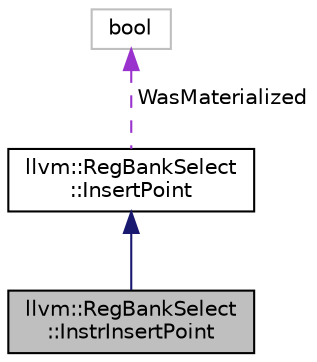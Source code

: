digraph "llvm::RegBankSelect::InstrInsertPoint"
{
 // LATEX_PDF_SIZE
  bgcolor="transparent";
  edge [fontname="Helvetica",fontsize="10",labelfontname="Helvetica",labelfontsize="10"];
  node [fontname="Helvetica",fontsize="10",shape=record];
  Node1 [label="llvm::RegBankSelect\l::InstrInsertPoint",height=0.2,width=0.4,color="black", fillcolor="grey75", style="filled", fontcolor="black",tooltip="Insertion point before or after an instruction."];
  Node2 -> Node1 [dir="back",color="midnightblue",fontsize="10",style="solid",fontname="Helvetica"];
  Node2 [label="llvm::RegBankSelect\l::InsertPoint",height=0.2,width=0.4,color="black",URL="$classllvm_1_1RegBankSelect_1_1InsertPoint.html",tooltip="Abstract class used to represent an insertion point in a CFG."];
  Node3 -> Node2 [dir="back",color="darkorchid3",fontsize="10",style="dashed",label=" WasMaterialized" ,fontname="Helvetica"];
  Node3 [label="bool",height=0.2,width=0.4,color="grey75",tooltip=" "];
}
